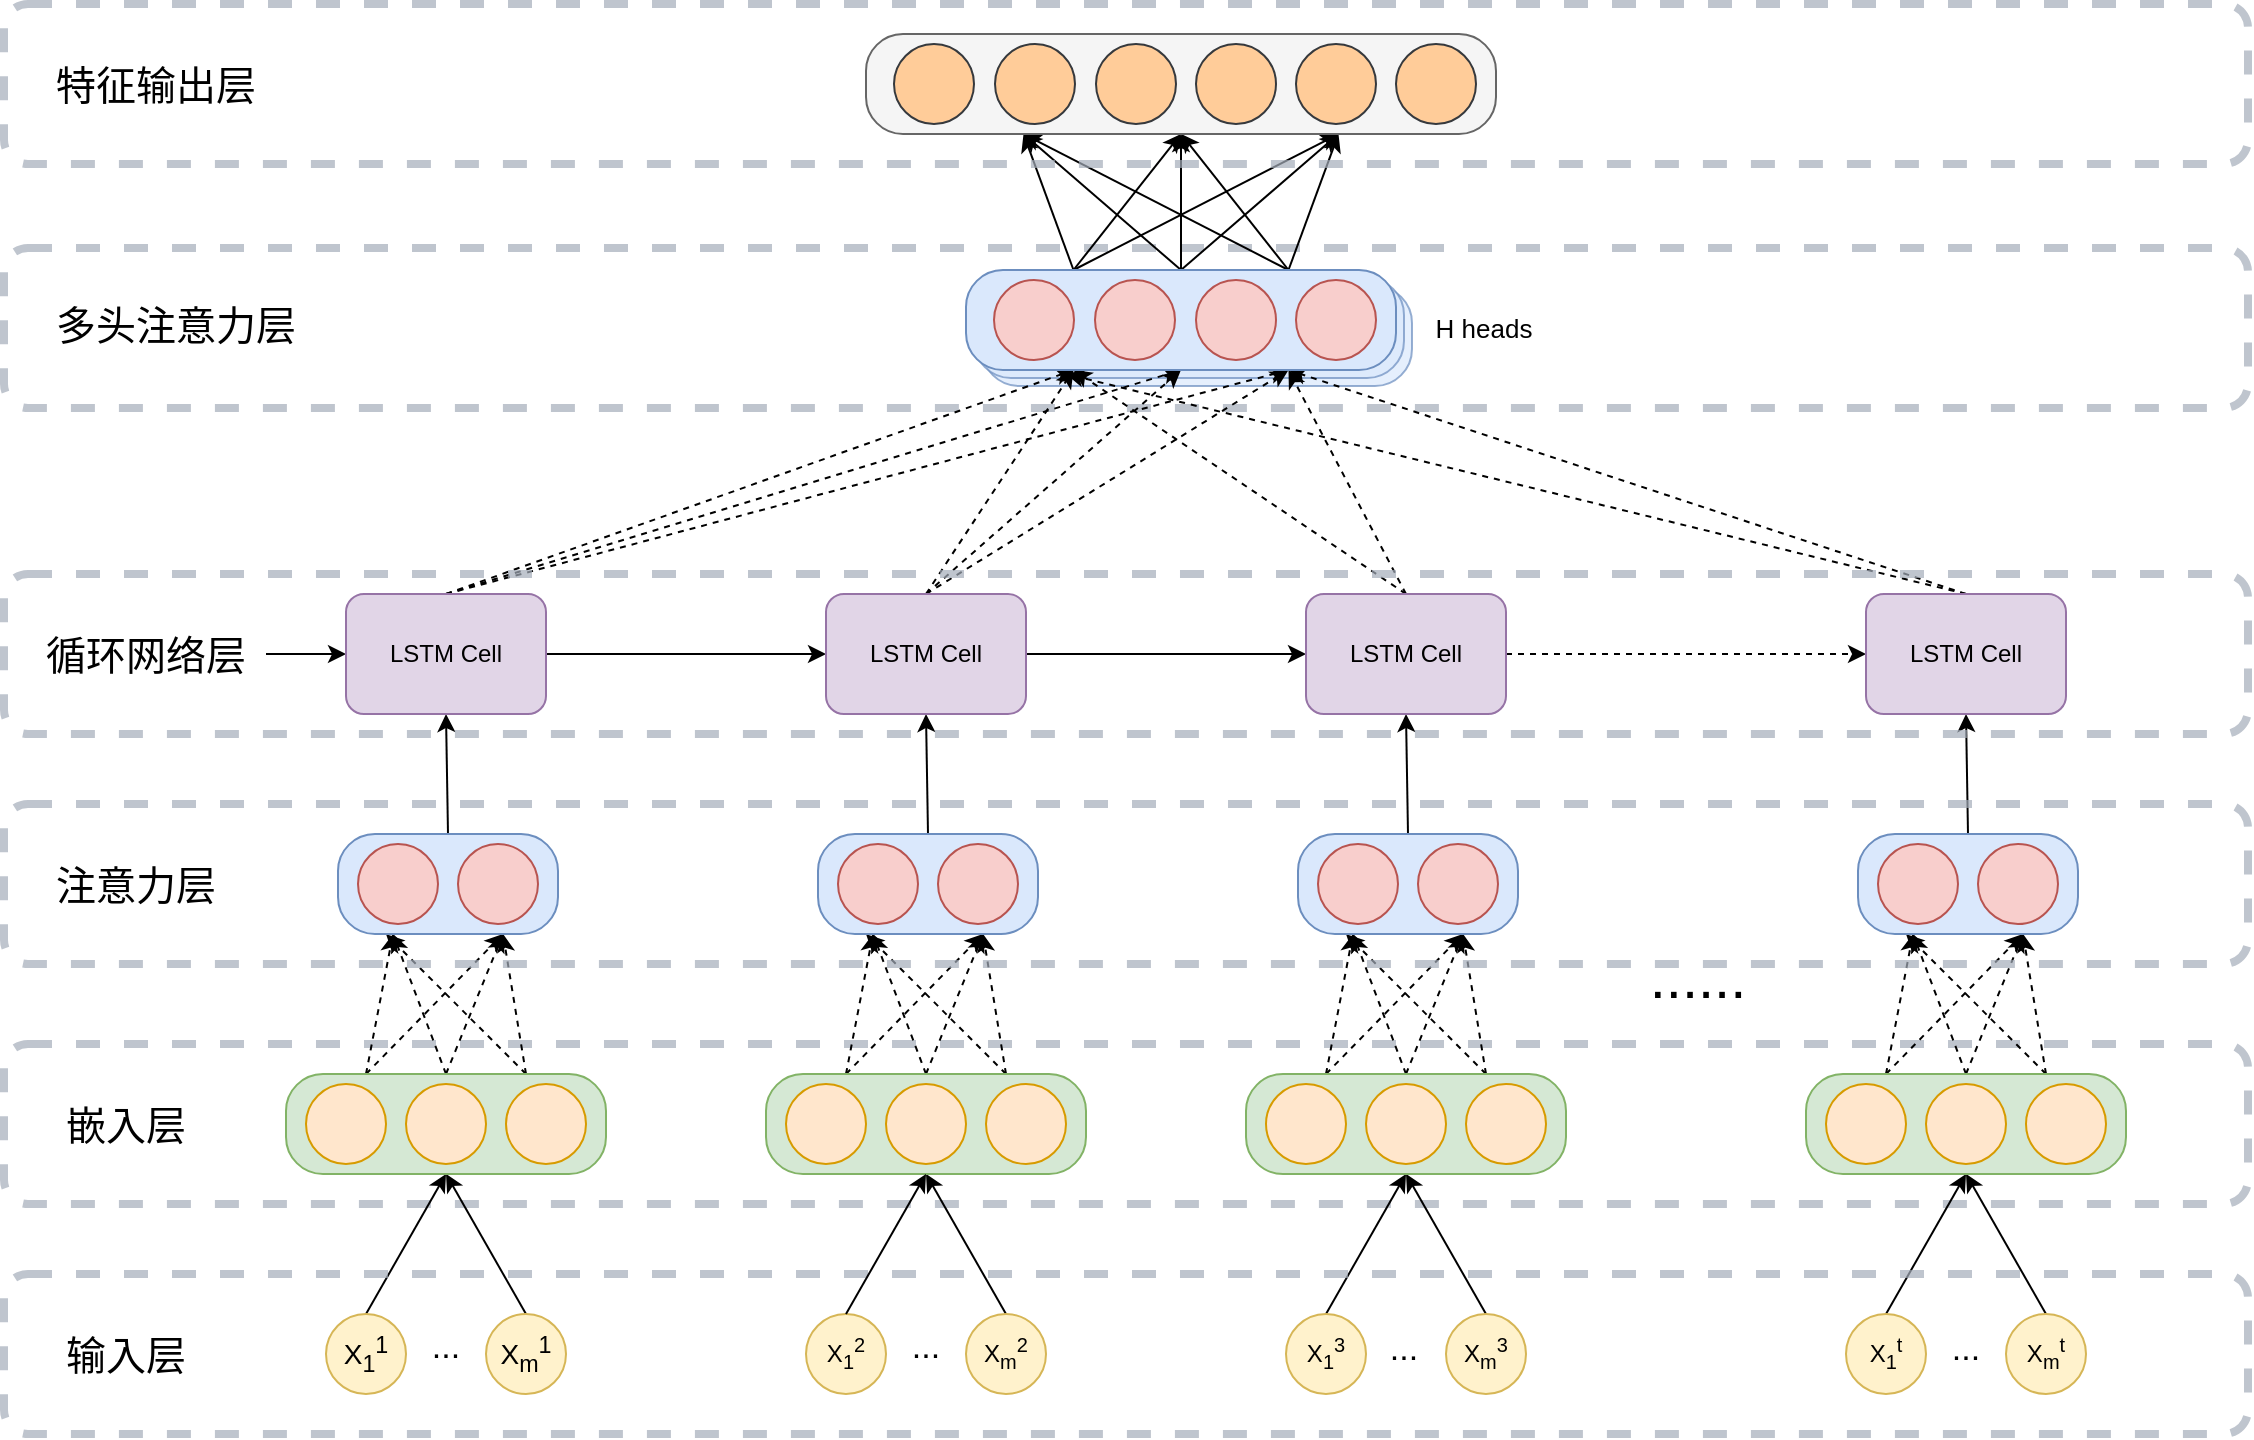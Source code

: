 <mxfile version="10.9.4" type="github"><diagram id="pCHD45ZB-gFUd5UVy07D" name="Page-1"><mxGraphModel dx="2178" dy="2085" grid="1" gridSize="10" guides="1" tooltips="1" connect="1" arrows="1" fold="1" page="1" pageScale="1" pageWidth="827" pageHeight="1169" math="0" shadow="0"><root><mxCell id="0"/><mxCell id="1" parent="0"/><mxCell id="7kHdZrorsKdIImKTuJaN-1" value="" style="rounded=1;whiteSpace=wrap;html=1;arcSize=37;fillColor=#dae8fc;strokeColor=#6c8ebf;opacity=70;" vertex="1" parent="1"><mxGeometry x="468" y="-114" width="215" height="50" as="geometry"/></mxCell><mxCell id="0g6O71IxNT1BXkiKOter-172" value="" style="rounded=1;whiteSpace=wrap;html=1;fillColor=none;dashed=1;strokeWidth=4;strokeColor=#A4ADBA;opacity=70;" parent="1" vertex="1"><mxGeometry x="-21" y="265" width="1122" height="80" as="geometry"/></mxCell><mxCell id="0g6O71IxNT1BXkiKOter-175" value="" style="rounded=1;whiteSpace=wrap;html=1;fillColor=none;dashed=1;strokeWidth=4;strokeColor=#A4ADBA;opacity=70;" parent="1" vertex="1"><mxGeometry x="-21" y="-133" width="1122" height="80" as="geometry"/></mxCell><mxCell id="0g6O71IxNT1BXkiKOter-184" value="" style="rounded=1;whiteSpace=wrap;html=1;arcSize=37;fillColor=#dae8fc;strokeColor=#6c8ebf;opacity=70;" parent="1" vertex="1"><mxGeometry x="464" y="-118" width="215" height="50" as="geometry"/></mxCell><mxCell id="0g6O71IxNT1BXkiKOter-10" style="rounded=0;orthogonalLoop=1;jettySize=auto;html=1;exitX=0.5;exitY=0;exitDx=0;exitDy=0;entryX=0.5;entryY=1;entryDx=0;entryDy=0;" parent="1" source="0g6O71IxNT1BXkiKOter-1" target="0g6O71IxNT1BXkiKOter-5" edge="1"><mxGeometry relative="1" as="geometry"/></mxCell><mxCell id="0g6O71IxNT1BXkiKOter-1" value="&lt;font style=&quot;font-size: 14px&quot;&gt;X&lt;sub&gt;1&lt;/sub&gt;&lt;sup&gt;1&lt;/sup&gt;&lt;/font&gt;" style="ellipse;whiteSpace=wrap;html=1;aspect=fixed;fillColor=#fff2cc;strokeColor=#d6b656;" parent="1" vertex="1"><mxGeometry x="140" y="400" width="40" height="40" as="geometry"/></mxCell><mxCell id="0g6O71IxNT1BXkiKOter-11" style="edgeStyle=none;rounded=0;orthogonalLoop=1;jettySize=auto;html=1;exitX=0.5;exitY=0;exitDx=0;exitDy=0;entryX=0.5;entryY=1;entryDx=0;entryDy=0;" parent="1" source="0g6O71IxNT1BXkiKOter-4" target="0g6O71IxNT1BXkiKOter-5" edge="1"><mxGeometry relative="1" as="geometry"/></mxCell><mxCell id="0g6O71IxNT1BXkiKOter-4" value="&lt;font style=&quot;font-size: 14px&quot;&gt;X&lt;sub&gt;m&lt;/sub&gt;&lt;sup&gt;1&lt;/sup&gt;&lt;/font&gt;" style="ellipse;whiteSpace=wrap;html=1;aspect=fixed;fillColor=#fff2cc;strokeColor=#d6b656;" parent="1" vertex="1"><mxGeometry x="220" y="400" width="40" height="40" as="geometry"/></mxCell><mxCell id="0g6O71IxNT1BXkiKOter-38" style="edgeStyle=none;rounded=0;orthogonalLoop=1;jettySize=auto;html=1;exitX=0.25;exitY=0;exitDx=0;exitDy=0;entryX=0.25;entryY=1;entryDx=0;entryDy=0;dashed=1;" parent="1" source="0g6O71IxNT1BXkiKOter-5" target="0g6O71IxNT1BXkiKOter-34" edge="1"><mxGeometry relative="1" as="geometry"/></mxCell><mxCell id="0g6O71IxNT1BXkiKOter-39" style="edgeStyle=none;rounded=0;orthogonalLoop=1;jettySize=auto;html=1;exitX=0.5;exitY=0;exitDx=0;exitDy=0;entryX=0.25;entryY=1;entryDx=0;entryDy=0;dashed=1;" parent="1" source="0g6O71IxNT1BXkiKOter-5" target="0g6O71IxNT1BXkiKOter-34" edge="1"><mxGeometry relative="1" as="geometry"/></mxCell><mxCell id="0g6O71IxNT1BXkiKOter-40" style="edgeStyle=none;rounded=0;orthogonalLoop=1;jettySize=auto;html=1;exitX=0.75;exitY=0;exitDx=0;exitDy=0;dashed=1;" parent="1" source="0g6O71IxNT1BXkiKOter-5" edge="1"><mxGeometry relative="1" as="geometry"><mxPoint x="170" y="210" as="targetPoint"/></mxGeometry></mxCell><mxCell id="0g6O71IxNT1BXkiKOter-42" style="edgeStyle=none;rounded=0;orthogonalLoop=1;jettySize=auto;html=1;exitX=0.75;exitY=0;exitDx=0;exitDy=0;entryX=0.75;entryY=1;entryDx=0;entryDy=0;dashed=1;" parent="1" source="0g6O71IxNT1BXkiKOter-5" target="0g6O71IxNT1BXkiKOter-34" edge="1"><mxGeometry relative="1" as="geometry"/></mxCell><mxCell id="0g6O71IxNT1BXkiKOter-43" style="edgeStyle=none;rounded=0;orthogonalLoop=1;jettySize=auto;html=1;exitX=0.5;exitY=0;exitDx=0;exitDy=0;entryX=0.75;entryY=1;entryDx=0;entryDy=0;dashed=1;" parent="1" source="0g6O71IxNT1BXkiKOter-5" target="0g6O71IxNT1BXkiKOter-34" edge="1"><mxGeometry relative="1" as="geometry"/></mxCell><mxCell id="0g6O71IxNT1BXkiKOter-44" style="edgeStyle=none;rounded=0;orthogonalLoop=1;jettySize=auto;html=1;exitX=0.25;exitY=0;exitDx=0;exitDy=0;entryX=0.75;entryY=1;entryDx=0;entryDy=0;dashed=1;" parent="1" source="0g6O71IxNT1BXkiKOter-5" target="0g6O71IxNT1BXkiKOter-34" edge="1"><mxGeometry relative="1" as="geometry"/></mxCell><mxCell id="0g6O71IxNT1BXkiKOter-5" value="" style="rounded=1;whiteSpace=wrap;html=1;arcSize=37;fillColor=#d5e8d4;strokeColor=#82b366;" parent="1" vertex="1"><mxGeometry x="120" y="280" width="160" height="50" as="geometry"/></mxCell><mxCell id="0g6O71IxNT1BXkiKOter-6" value="" style="ellipse;whiteSpace=wrap;html=1;aspect=fixed;fillColor=#ffe6cc;strokeColor=#d79b00;" parent="1" vertex="1"><mxGeometry x="130" y="285" width="40" height="40" as="geometry"/></mxCell><mxCell id="0g6O71IxNT1BXkiKOter-7" value="" style="ellipse;whiteSpace=wrap;html=1;aspect=fixed;fillColor=#ffe6cc;strokeColor=#d79b00;" parent="1" vertex="1"><mxGeometry x="180" y="285" width="40" height="40" as="geometry"/></mxCell><mxCell id="0g6O71IxNT1BXkiKOter-8" value="" style="ellipse;whiteSpace=wrap;html=1;aspect=fixed;fillColor=#ffe6cc;strokeColor=#d79b00;" parent="1" vertex="1"><mxGeometry x="230" y="285" width="40" height="40" as="geometry"/></mxCell><mxCell id="0g6O71IxNT1BXkiKOter-30" value="&lt;font style=&quot;font-size: 17px&quot;&gt;...&lt;/font&gt;" style="text;html=1;strokeColor=none;fillColor=none;align=center;verticalAlign=middle;whiteSpace=wrap;rounded=0;" parent="1" vertex="1"><mxGeometry x="180" y="407" width="40" height="20" as="geometry"/></mxCell><mxCell id="0g6O71IxNT1BXkiKOter-46" style="edgeStyle=none;rounded=0;orthogonalLoop=1;jettySize=auto;html=1;exitX=0.5;exitY=0;exitDx=0;exitDy=0;entryX=0.5;entryY=1;entryDx=0;entryDy=0;" parent="1" source="0g6O71IxNT1BXkiKOter-34" target="0g6O71IxNT1BXkiKOter-45" edge="1"><mxGeometry relative="1" as="geometry"/></mxCell><mxCell id="0g6O71IxNT1BXkiKOter-34" value="" style="rounded=1;whiteSpace=wrap;html=1;arcSize=37;fillColor=#dae8fc;strokeColor=#6c8ebf;" parent="1" vertex="1"><mxGeometry x="146" y="160" width="110" height="50" as="geometry"/></mxCell><mxCell id="0g6O71IxNT1BXkiKOter-35" value="" style="ellipse;whiteSpace=wrap;html=1;aspect=fixed;fillColor=#f8cecc;strokeColor=#b85450;" parent="1" vertex="1"><mxGeometry x="156" y="165" width="40" height="40" as="geometry"/></mxCell><mxCell id="0g6O71IxNT1BXkiKOter-36" value="" style="ellipse;whiteSpace=wrap;html=1;aspect=fixed;fillColor=#f8cecc;strokeColor=#b85450;" parent="1" vertex="1"><mxGeometry x="206" y="165" width="40" height="40" as="geometry"/></mxCell><mxCell id="0g6O71IxNT1BXkiKOter-129" style="edgeStyle=none;rounded=0;orthogonalLoop=1;jettySize=auto;html=1;exitX=1;exitY=0.5;exitDx=0;exitDy=0;entryX=0;entryY=0.5;entryDx=0;entryDy=0;" parent="1" source="0g6O71IxNT1BXkiKOter-45" target="0g6O71IxNT1BXkiKOter-86" edge="1"><mxGeometry relative="1" as="geometry"/></mxCell><mxCell id="0g6O71IxNT1BXkiKOter-132" style="edgeStyle=none;rounded=0;orthogonalLoop=1;jettySize=auto;html=1;exitX=0;exitY=0.5;exitDx=0;exitDy=0;endArrow=none;endFill=0;startArrow=classic;startFill=1;" parent="1" source="0g6O71IxNT1BXkiKOter-45" edge="1"><mxGeometry relative="1" as="geometry"><mxPoint x="110" y="70" as="targetPoint"/></mxGeometry></mxCell><mxCell id="0g6O71IxNT1BXkiKOter-140" style="edgeStyle=none;rounded=0;orthogonalLoop=1;jettySize=auto;html=1;exitX=0.5;exitY=0;exitDx=0;exitDy=0;startArrow=none;startFill=0;endArrow=classic;endFill=1;dashed=1;entryX=0.25;entryY=1;entryDx=0;entryDy=0;" parent="1" source="0g6O71IxNT1BXkiKOter-45" target="0g6O71IxNT1BXkiKOter-133" edge="1"><mxGeometry relative="1" as="geometry"><mxPoint x="490.0" y="-30" as="targetPoint"/></mxGeometry></mxCell><mxCell id="0g6O71IxNT1BXkiKOter-147" style="edgeStyle=none;rounded=0;orthogonalLoop=1;jettySize=auto;html=1;exitX=0.5;exitY=0;exitDx=0;exitDy=0;entryX=0.5;entryY=1;entryDx=0;entryDy=0;dashed=1;startArrow=none;startFill=0;endArrow=classic;endFill=1;" parent="1" source="0g6O71IxNT1BXkiKOter-45" target="0g6O71IxNT1BXkiKOter-133" edge="1"><mxGeometry relative="1" as="geometry"/></mxCell><mxCell id="0g6O71IxNT1BXkiKOter-148" style="edgeStyle=none;rounded=0;orthogonalLoop=1;jettySize=auto;html=1;exitX=0.5;exitY=0;exitDx=0;exitDy=0;entryX=0.75;entryY=1;entryDx=0;entryDy=0;dashed=1;startArrow=none;startFill=0;endArrow=classic;endFill=1;" parent="1" source="0g6O71IxNT1BXkiKOter-45" target="0g6O71IxNT1BXkiKOter-133" edge="1"><mxGeometry relative="1" as="geometry"/></mxCell><mxCell id="0g6O71IxNT1BXkiKOter-45" value="LSTM Cell" style="rounded=1;whiteSpace=wrap;html=1;fillColor=#e1d5e7;strokeColor=#9673a6;" parent="1" vertex="1"><mxGeometry x="150" y="40" width="100" height="60" as="geometry"/></mxCell><mxCell id="0g6O71IxNT1BXkiKOter-68" value="X&lt;sub&gt;1&lt;/sub&gt;&lt;sup&gt;2&lt;/sup&gt;" style="ellipse;whiteSpace=wrap;html=1;aspect=fixed;fillColor=#fff2cc;strokeColor=#d6b656;" parent="1" vertex="1"><mxGeometry x="380" y="400" width="40" height="40" as="geometry"/></mxCell><mxCell id="0g6O71IxNT1BXkiKOter-69" style="edgeStyle=none;rounded=0;orthogonalLoop=1;jettySize=auto;html=1;exitX=0.5;exitY=0;exitDx=0;exitDy=0;entryX=0.5;entryY=1;entryDx=0;entryDy=0;" parent="1" source="0g6O71IxNT1BXkiKOter-70" target="0g6O71IxNT1BXkiKOter-77" edge="1"><mxGeometry relative="1" as="geometry"/></mxCell><mxCell id="0g6O71IxNT1BXkiKOter-70" value="X&lt;sub&gt;m&lt;/sub&gt;&lt;sup&gt;2&lt;/sup&gt;" style="ellipse;whiteSpace=wrap;html=1;aspect=fixed;fillColor=#fff2cc;strokeColor=#d6b656;" parent="1" vertex="1"><mxGeometry x="460" y="400" width="40" height="40" as="geometry"/></mxCell><mxCell id="0g6O71IxNT1BXkiKOter-71" style="edgeStyle=none;rounded=0;orthogonalLoop=1;jettySize=auto;html=1;exitX=0.25;exitY=0;exitDx=0;exitDy=0;entryX=0.25;entryY=1;entryDx=0;entryDy=0;dashed=1;" parent="1" source="0g6O71IxNT1BXkiKOter-77" target="0g6O71IxNT1BXkiKOter-83" edge="1"><mxGeometry relative="1" as="geometry"/></mxCell><mxCell id="0g6O71IxNT1BXkiKOter-72" style="edgeStyle=none;rounded=0;orthogonalLoop=1;jettySize=auto;html=1;exitX=0.5;exitY=0;exitDx=0;exitDy=0;entryX=0.25;entryY=1;entryDx=0;entryDy=0;dashed=1;" parent="1" source="0g6O71IxNT1BXkiKOter-77" target="0g6O71IxNT1BXkiKOter-83" edge="1"><mxGeometry relative="1" as="geometry"/></mxCell><mxCell id="0g6O71IxNT1BXkiKOter-73" style="edgeStyle=none;rounded=0;orthogonalLoop=1;jettySize=auto;html=1;exitX=0.75;exitY=0;exitDx=0;exitDy=0;dashed=1;" parent="1" source="0g6O71IxNT1BXkiKOter-77" edge="1"><mxGeometry relative="1" as="geometry"><mxPoint x="410.0" y="210" as="targetPoint"/></mxGeometry></mxCell><mxCell id="0g6O71IxNT1BXkiKOter-74" style="edgeStyle=none;rounded=0;orthogonalLoop=1;jettySize=auto;html=1;exitX=0.75;exitY=0;exitDx=0;exitDy=0;entryX=0.75;entryY=1;entryDx=0;entryDy=0;dashed=1;" parent="1" source="0g6O71IxNT1BXkiKOter-77" target="0g6O71IxNT1BXkiKOter-83" edge="1"><mxGeometry relative="1" as="geometry"/></mxCell><mxCell id="0g6O71IxNT1BXkiKOter-75" style="edgeStyle=none;rounded=0;orthogonalLoop=1;jettySize=auto;html=1;exitX=0.5;exitY=0;exitDx=0;exitDy=0;entryX=0.75;entryY=1;entryDx=0;entryDy=0;dashed=1;" parent="1" source="0g6O71IxNT1BXkiKOter-77" target="0g6O71IxNT1BXkiKOter-83" edge="1"><mxGeometry relative="1" as="geometry"/></mxCell><mxCell id="0g6O71IxNT1BXkiKOter-76" style="edgeStyle=none;rounded=0;orthogonalLoop=1;jettySize=auto;html=1;exitX=0.25;exitY=0;exitDx=0;exitDy=0;entryX=0.75;entryY=1;entryDx=0;entryDy=0;dashed=1;" parent="1" source="0g6O71IxNT1BXkiKOter-77" target="0g6O71IxNT1BXkiKOter-83" edge="1"><mxGeometry relative="1" as="geometry"/></mxCell><mxCell id="0g6O71IxNT1BXkiKOter-77" value="" style="rounded=1;whiteSpace=wrap;html=1;arcSize=37;fillColor=#d5e8d4;strokeColor=#82b366;" parent="1" vertex="1"><mxGeometry x="360" y="280" width="160" height="50" as="geometry"/></mxCell><mxCell id="0g6O71IxNT1BXkiKOter-78" value="" style="ellipse;whiteSpace=wrap;html=1;aspect=fixed;fillColor=#ffe6cc;strokeColor=#d79b00;" parent="1" vertex="1"><mxGeometry x="370" y="285" width="40" height="40" as="geometry"/></mxCell><mxCell id="0g6O71IxNT1BXkiKOter-79" value="" style="ellipse;whiteSpace=wrap;html=1;aspect=fixed;fillColor=#ffe6cc;strokeColor=#d79b00;" parent="1" vertex="1"><mxGeometry x="420" y="285" width="40" height="40" as="geometry"/></mxCell><mxCell id="0g6O71IxNT1BXkiKOter-80" value="" style="ellipse;whiteSpace=wrap;html=1;aspect=fixed;fillColor=#ffe6cc;strokeColor=#d79b00;" parent="1" vertex="1"><mxGeometry x="470" y="285" width="40" height="40" as="geometry"/></mxCell><mxCell id="0g6O71IxNT1BXkiKOter-81" value="&lt;font style=&quot;font-size: 17px&quot;&gt;...&lt;/font&gt;" style="text;html=1;strokeColor=none;fillColor=none;align=center;verticalAlign=middle;whiteSpace=wrap;rounded=0;" parent="1" vertex="1"><mxGeometry x="420" y="407" width="40" height="20" as="geometry"/></mxCell><mxCell id="0g6O71IxNT1BXkiKOter-82" style="edgeStyle=none;rounded=0;orthogonalLoop=1;jettySize=auto;html=1;exitX=0.5;exitY=0;exitDx=0;exitDy=0;entryX=0.5;entryY=1;entryDx=0;entryDy=0;" parent="1" source="0g6O71IxNT1BXkiKOter-83" target="0g6O71IxNT1BXkiKOter-86" edge="1"><mxGeometry relative="1" as="geometry"/></mxCell><mxCell id="0g6O71IxNT1BXkiKOter-83" value="" style="rounded=1;whiteSpace=wrap;html=1;arcSize=37;fillColor=#dae8fc;strokeColor=#6c8ebf;" parent="1" vertex="1"><mxGeometry x="386" y="160" width="110" height="50" as="geometry"/></mxCell><mxCell id="0g6O71IxNT1BXkiKOter-84" value="" style="ellipse;whiteSpace=wrap;html=1;aspect=fixed;fillColor=#f8cecc;strokeColor=#b85450;" parent="1" vertex="1"><mxGeometry x="396" y="165" width="40" height="40" as="geometry"/></mxCell><mxCell id="0g6O71IxNT1BXkiKOter-85" value="" style="ellipse;whiteSpace=wrap;html=1;aspect=fixed;fillColor=#f8cecc;strokeColor=#b85450;" parent="1" vertex="1"><mxGeometry x="446" y="165" width="40" height="40" as="geometry"/></mxCell><mxCell id="0g6O71IxNT1BXkiKOter-130" style="edgeStyle=none;rounded=0;orthogonalLoop=1;jettySize=auto;html=1;exitX=1;exitY=0.5;exitDx=0;exitDy=0;entryX=0;entryY=0.5;entryDx=0;entryDy=0;" parent="1" source="0g6O71IxNT1BXkiKOter-86" target="0g6O71IxNT1BXkiKOter-106" edge="1"><mxGeometry relative="1" as="geometry"/></mxCell><mxCell id="0g6O71IxNT1BXkiKOter-144" style="edgeStyle=none;rounded=0;orthogonalLoop=1;jettySize=auto;html=1;exitX=0.5;exitY=0;exitDx=0;exitDy=0;entryX=0.25;entryY=1;entryDx=0;entryDy=0;dashed=1;startArrow=none;startFill=0;endArrow=classic;endFill=1;" parent="1" source="0g6O71IxNT1BXkiKOter-86" target="0g6O71IxNT1BXkiKOter-133" edge="1"><mxGeometry relative="1" as="geometry"/></mxCell><mxCell id="0g6O71IxNT1BXkiKOter-149" style="edgeStyle=none;rounded=0;orthogonalLoop=1;jettySize=auto;html=1;exitX=0.5;exitY=0;exitDx=0;exitDy=0;entryX=0.5;entryY=1;entryDx=0;entryDy=0;dashed=1;startArrow=none;startFill=0;endArrow=classic;endFill=1;" parent="1" source="0g6O71IxNT1BXkiKOter-86" target="0g6O71IxNT1BXkiKOter-133" edge="1"><mxGeometry relative="1" as="geometry"/></mxCell><mxCell id="0g6O71IxNT1BXkiKOter-150" style="edgeStyle=none;rounded=0;orthogonalLoop=1;jettySize=auto;html=1;exitX=0.5;exitY=0;exitDx=0;exitDy=0;entryX=0.75;entryY=1;entryDx=0;entryDy=0;dashed=1;startArrow=none;startFill=0;endArrow=classic;endFill=1;" parent="1" source="0g6O71IxNT1BXkiKOter-86" target="0g6O71IxNT1BXkiKOter-133" edge="1"><mxGeometry relative="1" as="geometry"/></mxCell><mxCell id="0g6O71IxNT1BXkiKOter-86" value="LSTM Cell" style="rounded=1;whiteSpace=wrap;html=1;fillColor=#e1d5e7;strokeColor=#9673a6;" parent="1" vertex="1"><mxGeometry x="390" y="40" width="100" height="60" as="geometry"/></mxCell><mxCell id="0g6O71IxNT1BXkiKOter-87" style="rounded=0;orthogonalLoop=1;jettySize=auto;html=1;exitX=0.5;exitY=0;exitDx=0;exitDy=0;entryX=0.5;entryY=1;entryDx=0;entryDy=0;" parent="1" source="0g6O71IxNT1BXkiKOter-88" target="0g6O71IxNT1BXkiKOter-97" edge="1"><mxGeometry relative="1" as="geometry"/></mxCell><mxCell id="0g6O71IxNT1BXkiKOter-88" value="X&lt;sub&gt;1&lt;/sub&gt;&lt;sup&gt;3&lt;/sup&gt;" style="ellipse;whiteSpace=wrap;html=1;aspect=fixed;fillColor=#fff2cc;strokeColor=#d6b656;" parent="1" vertex="1"><mxGeometry x="620" y="400" width="40" height="40" as="geometry"/></mxCell><mxCell id="0g6O71IxNT1BXkiKOter-89" style="edgeStyle=none;rounded=0;orthogonalLoop=1;jettySize=auto;html=1;exitX=0.5;exitY=0;exitDx=0;exitDy=0;entryX=0.5;entryY=1;entryDx=0;entryDy=0;" parent="1" source="0g6O71IxNT1BXkiKOter-90" target="0g6O71IxNT1BXkiKOter-97" edge="1"><mxGeometry relative="1" as="geometry"/></mxCell><mxCell id="0g6O71IxNT1BXkiKOter-90" value="X&lt;sub&gt;m&lt;/sub&gt;&lt;sup&gt;3&lt;/sup&gt;" style="ellipse;whiteSpace=wrap;html=1;aspect=fixed;fillColor=#fff2cc;strokeColor=#d6b656;" parent="1" vertex="1"><mxGeometry x="700" y="400" width="40" height="40" as="geometry"/></mxCell><mxCell id="0g6O71IxNT1BXkiKOter-91" style="edgeStyle=none;rounded=0;orthogonalLoop=1;jettySize=auto;html=1;exitX=0.25;exitY=0;exitDx=0;exitDy=0;entryX=0.25;entryY=1;entryDx=0;entryDy=0;dashed=1;" parent="1" source="0g6O71IxNT1BXkiKOter-97" target="0g6O71IxNT1BXkiKOter-103" edge="1"><mxGeometry relative="1" as="geometry"/></mxCell><mxCell id="0g6O71IxNT1BXkiKOter-92" style="edgeStyle=none;rounded=0;orthogonalLoop=1;jettySize=auto;html=1;exitX=0.5;exitY=0;exitDx=0;exitDy=0;entryX=0.25;entryY=1;entryDx=0;entryDy=0;dashed=1;" parent="1" source="0g6O71IxNT1BXkiKOter-97" target="0g6O71IxNT1BXkiKOter-103" edge="1"><mxGeometry relative="1" as="geometry"/></mxCell><mxCell id="0g6O71IxNT1BXkiKOter-93" style="edgeStyle=none;rounded=0;orthogonalLoop=1;jettySize=auto;html=1;exitX=0.75;exitY=0;exitDx=0;exitDy=0;dashed=1;" parent="1" source="0g6O71IxNT1BXkiKOter-97" edge="1"><mxGeometry relative="1" as="geometry"><mxPoint x="650.0" y="210" as="targetPoint"/></mxGeometry></mxCell><mxCell id="0g6O71IxNT1BXkiKOter-94" style="edgeStyle=none;rounded=0;orthogonalLoop=1;jettySize=auto;html=1;exitX=0.75;exitY=0;exitDx=0;exitDy=0;entryX=0.75;entryY=1;entryDx=0;entryDy=0;dashed=1;" parent="1" source="0g6O71IxNT1BXkiKOter-97" target="0g6O71IxNT1BXkiKOter-103" edge="1"><mxGeometry relative="1" as="geometry"/></mxCell><mxCell id="0g6O71IxNT1BXkiKOter-95" style="edgeStyle=none;rounded=0;orthogonalLoop=1;jettySize=auto;html=1;exitX=0.5;exitY=0;exitDx=0;exitDy=0;entryX=0.75;entryY=1;entryDx=0;entryDy=0;dashed=1;" parent="1" source="0g6O71IxNT1BXkiKOter-97" target="0g6O71IxNT1BXkiKOter-103" edge="1"><mxGeometry relative="1" as="geometry"/></mxCell><mxCell id="0g6O71IxNT1BXkiKOter-96" style="edgeStyle=none;rounded=0;orthogonalLoop=1;jettySize=auto;html=1;exitX=0.25;exitY=0;exitDx=0;exitDy=0;entryX=0.75;entryY=1;entryDx=0;entryDy=0;dashed=1;" parent="1" source="0g6O71IxNT1BXkiKOter-97" target="0g6O71IxNT1BXkiKOter-103" edge="1"><mxGeometry relative="1" as="geometry"/></mxCell><mxCell id="0g6O71IxNT1BXkiKOter-97" value="" style="rounded=1;whiteSpace=wrap;html=1;arcSize=37;fillColor=#d5e8d4;strokeColor=#82b366;" parent="1" vertex="1"><mxGeometry x="600" y="280" width="160" height="50" as="geometry"/></mxCell><mxCell id="0g6O71IxNT1BXkiKOter-98" value="" style="ellipse;whiteSpace=wrap;html=1;aspect=fixed;fillColor=#ffe6cc;strokeColor=#d79b00;" parent="1" vertex="1"><mxGeometry x="610" y="285" width="40" height="40" as="geometry"/></mxCell><mxCell id="0g6O71IxNT1BXkiKOter-99" value="" style="ellipse;whiteSpace=wrap;html=1;aspect=fixed;fillColor=#ffe6cc;strokeColor=#d79b00;" parent="1" vertex="1"><mxGeometry x="660" y="285" width="40" height="40" as="geometry"/></mxCell><mxCell id="0g6O71IxNT1BXkiKOter-100" value="" style="ellipse;whiteSpace=wrap;html=1;aspect=fixed;fillColor=#ffe6cc;strokeColor=#d79b00;" parent="1" vertex="1"><mxGeometry x="710" y="285" width="40" height="40" as="geometry"/></mxCell><mxCell id="0g6O71IxNT1BXkiKOter-101" value="&lt;font style=&quot;font-size: 17px&quot;&gt;...&lt;/font&gt;" style="text;html=1;strokeColor=none;fillColor=none;align=center;verticalAlign=middle;whiteSpace=wrap;rounded=0;" parent="1" vertex="1"><mxGeometry x="659" y="408" width="40" height="20" as="geometry"/></mxCell><mxCell id="0g6O71IxNT1BXkiKOter-102" style="edgeStyle=none;rounded=0;orthogonalLoop=1;jettySize=auto;html=1;exitX=0.5;exitY=0;exitDx=0;exitDy=0;entryX=0.5;entryY=1;entryDx=0;entryDy=0;" parent="1" source="0g6O71IxNT1BXkiKOter-103" target="0g6O71IxNT1BXkiKOter-106" edge="1"><mxGeometry relative="1" as="geometry"/></mxCell><mxCell id="0g6O71IxNT1BXkiKOter-103" value="" style="rounded=1;whiteSpace=wrap;html=1;arcSize=37;fillColor=#dae8fc;strokeColor=#6c8ebf;" parent="1" vertex="1"><mxGeometry x="626" y="160" width="110" height="50" as="geometry"/></mxCell><mxCell id="0g6O71IxNT1BXkiKOter-104" value="" style="ellipse;whiteSpace=wrap;html=1;aspect=fixed;fillColor=#f8cecc;strokeColor=#b85450;" parent="1" vertex="1"><mxGeometry x="636" y="165" width="40" height="40" as="geometry"/></mxCell><mxCell id="0g6O71IxNT1BXkiKOter-105" value="" style="ellipse;whiteSpace=wrap;html=1;aspect=fixed;fillColor=#f8cecc;strokeColor=#b85450;" parent="1" vertex="1"><mxGeometry x="686" y="165" width="40" height="40" as="geometry"/></mxCell><mxCell id="0g6O71IxNT1BXkiKOter-131" style="edgeStyle=none;rounded=0;orthogonalLoop=1;jettySize=auto;html=1;exitX=1;exitY=0.5;exitDx=0;exitDy=0;entryX=0;entryY=0.5;entryDx=0;entryDy=0;dashed=1;" parent="1" source="0g6O71IxNT1BXkiKOter-106" target="0g6O71IxNT1BXkiKOter-126" edge="1"><mxGeometry relative="1" as="geometry"/></mxCell><mxCell id="0g6O71IxNT1BXkiKOter-145" style="edgeStyle=none;rounded=0;orthogonalLoop=1;jettySize=auto;html=1;exitX=0.5;exitY=0;exitDx=0;exitDy=0;entryX=0.25;entryY=1;entryDx=0;entryDy=0;dashed=1;startArrow=none;startFill=0;endArrow=classic;endFill=1;" parent="1" source="0g6O71IxNT1BXkiKOter-106" target="0g6O71IxNT1BXkiKOter-133" edge="1"><mxGeometry relative="1" as="geometry"/></mxCell><mxCell id="0g6O71IxNT1BXkiKOter-151" style="edgeStyle=none;rounded=0;orthogonalLoop=1;jettySize=auto;html=1;exitX=0.5;exitY=0;exitDx=0;exitDy=0;entryX=0.75;entryY=1;entryDx=0;entryDy=0;dashed=1;startArrow=none;startFill=0;endArrow=classic;endFill=1;" parent="1" source="0g6O71IxNT1BXkiKOter-106" target="0g6O71IxNT1BXkiKOter-133" edge="1"><mxGeometry relative="1" as="geometry"/></mxCell><mxCell id="0g6O71IxNT1BXkiKOter-106" value="LSTM Cell" style="rounded=1;whiteSpace=wrap;html=1;fillColor=#e1d5e7;strokeColor=#9673a6;" parent="1" vertex="1"><mxGeometry x="630" y="40" width="100" height="60" as="geometry"/></mxCell><mxCell id="0g6O71IxNT1BXkiKOter-107" style="rounded=0;orthogonalLoop=1;jettySize=auto;html=1;exitX=0.5;exitY=0;exitDx=0;exitDy=0;entryX=0.5;entryY=1;entryDx=0;entryDy=0;" parent="1" source="0g6O71IxNT1BXkiKOter-108" target="0g6O71IxNT1BXkiKOter-117" edge="1"><mxGeometry relative="1" as="geometry"/></mxCell><mxCell id="0g6O71IxNT1BXkiKOter-108" value="X&lt;sub&gt;1&lt;/sub&gt;&lt;sup&gt;t&lt;/sup&gt;" style="ellipse;whiteSpace=wrap;html=1;aspect=fixed;fillColor=#fff2cc;strokeColor=#d6b656;" parent="1" vertex="1"><mxGeometry x="900" y="400" width="40" height="40" as="geometry"/></mxCell><mxCell id="0g6O71IxNT1BXkiKOter-109" style="edgeStyle=none;rounded=0;orthogonalLoop=1;jettySize=auto;html=1;exitX=0.5;exitY=0;exitDx=0;exitDy=0;entryX=0.5;entryY=1;entryDx=0;entryDy=0;" parent="1" source="0g6O71IxNT1BXkiKOter-110" target="0g6O71IxNT1BXkiKOter-117" edge="1"><mxGeometry relative="1" as="geometry"/></mxCell><mxCell id="0g6O71IxNT1BXkiKOter-110" value="X&lt;sub&gt;m&lt;/sub&gt;&lt;sup&gt;t&lt;/sup&gt;" style="ellipse;whiteSpace=wrap;html=1;aspect=fixed;fillColor=#fff2cc;strokeColor=#d6b656;" parent="1" vertex="1"><mxGeometry x="980" y="400" width="40" height="40" as="geometry"/></mxCell><mxCell id="0g6O71IxNT1BXkiKOter-111" style="edgeStyle=none;rounded=0;orthogonalLoop=1;jettySize=auto;html=1;exitX=0.25;exitY=0;exitDx=0;exitDy=0;entryX=0.25;entryY=1;entryDx=0;entryDy=0;dashed=1;" parent="1" source="0g6O71IxNT1BXkiKOter-117" target="0g6O71IxNT1BXkiKOter-123" edge="1"><mxGeometry relative="1" as="geometry"/></mxCell><mxCell id="0g6O71IxNT1BXkiKOter-112" style="edgeStyle=none;rounded=0;orthogonalLoop=1;jettySize=auto;html=1;exitX=0.5;exitY=0;exitDx=0;exitDy=0;entryX=0.25;entryY=1;entryDx=0;entryDy=0;dashed=1;" parent="1" source="0g6O71IxNT1BXkiKOter-117" target="0g6O71IxNT1BXkiKOter-123" edge="1"><mxGeometry relative="1" as="geometry"/></mxCell><mxCell id="0g6O71IxNT1BXkiKOter-113" style="edgeStyle=none;rounded=0;orthogonalLoop=1;jettySize=auto;html=1;exitX=0.75;exitY=0;exitDx=0;exitDy=0;dashed=1;" parent="1" source="0g6O71IxNT1BXkiKOter-117" edge="1"><mxGeometry relative="1" as="geometry"><mxPoint x="930.0" y="210" as="targetPoint"/></mxGeometry></mxCell><mxCell id="0g6O71IxNT1BXkiKOter-114" style="edgeStyle=none;rounded=0;orthogonalLoop=1;jettySize=auto;html=1;exitX=0.75;exitY=0;exitDx=0;exitDy=0;entryX=0.75;entryY=1;entryDx=0;entryDy=0;dashed=1;" parent="1" source="0g6O71IxNT1BXkiKOter-117" target="0g6O71IxNT1BXkiKOter-123" edge="1"><mxGeometry relative="1" as="geometry"/></mxCell><mxCell id="0g6O71IxNT1BXkiKOter-115" style="edgeStyle=none;rounded=0;orthogonalLoop=1;jettySize=auto;html=1;exitX=0.5;exitY=0;exitDx=0;exitDy=0;entryX=0.75;entryY=1;entryDx=0;entryDy=0;dashed=1;" parent="1" source="0g6O71IxNT1BXkiKOter-117" target="0g6O71IxNT1BXkiKOter-123" edge="1"><mxGeometry relative="1" as="geometry"/></mxCell><mxCell id="0g6O71IxNT1BXkiKOter-116" style="edgeStyle=none;rounded=0;orthogonalLoop=1;jettySize=auto;html=1;exitX=0.25;exitY=0;exitDx=0;exitDy=0;entryX=0.75;entryY=1;entryDx=0;entryDy=0;dashed=1;" parent="1" source="0g6O71IxNT1BXkiKOter-117" target="0g6O71IxNT1BXkiKOter-123" edge="1"><mxGeometry relative="1" as="geometry"/></mxCell><mxCell id="0g6O71IxNT1BXkiKOter-117" value="" style="rounded=1;whiteSpace=wrap;html=1;arcSize=37;fillColor=#d5e8d4;strokeColor=#82b366;" parent="1" vertex="1"><mxGeometry x="880" y="280" width="160" height="50" as="geometry"/></mxCell><mxCell id="0g6O71IxNT1BXkiKOter-118" value="" style="ellipse;whiteSpace=wrap;html=1;aspect=fixed;fillColor=#ffe6cc;strokeColor=#d79b00;" parent="1" vertex="1"><mxGeometry x="890" y="285" width="40" height="40" as="geometry"/></mxCell><mxCell id="0g6O71IxNT1BXkiKOter-119" value="" style="ellipse;whiteSpace=wrap;html=1;aspect=fixed;fillColor=#ffe6cc;strokeColor=#d79b00;" parent="1" vertex="1"><mxGeometry x="940" y="285" width="40" height="40" as="geometry"/></mxCell><mxCell id="0g6O71IxNT1BXkiKOter-120" value="" style="ellipse;whiteSpace=wrap;html=1;aspect=fixed;fillColor=#ffe6cc;strokeColor=#d79b00;" parent="1" vertex="1"><mxGeometry x="990" y="285" width="40" height="40" as="geometry"/></mxCell><mxCell id="0g6O71IxNT1BXkiKOter-121" value="&lt;font style=&quot;font-size: 17px&quot;&gt;...&lt;/font&gt;" style="text;html=1;strokeColor=none;fillColor=none;align=center;verticalAlign=middle;whiteSpace=wrap;rounded=0;" parent="1" vertex="1"><mxGeometry x="940" y="408" width="40" height="20" as="geometry"/></mxCell><mxCell id="0g6O71IxNT1BXkiKOter-122" style="edgeStyle=none;rounded=0;orthogonalLoop=1;jettySize=auto;html=1;exitX=0.5;exitY=0;exitDx=0;exitDy=0;entryX=0.5;entryY=1;entryDx=0;entryDy=0;" parent="1" source="0g6O71IxNT1BXkiKOter-123" target="0g6O71IxNT1BXkiKOter-126" edge="1"><mxGeometry relative="1" as="geometry"/></mxCell><mxCell id="0g6O71IxNT1BXkiKOter-123" value="" style="rounded=1;whiteSpace=wrap;html=1;arcSize=37;fillColor=#dae8fc;strokeColor=#6c8ebf;" parent="1" vertex="1"><mxGeometry x="906" y="160" width="110" height="50" as="geometry"/></mxCell><mxCell id="0g6O71IxNT1BXkiKOter-124" value="" style="ellipse;whiteSpace=wrap;html=1;aspect=fixed;fillColor=#f8cecc;strokeColor=#b85450;" parent="1" vertex="1"><mxGeometry x="916" y="165" width="40" height="40" as="geometry"/></mxCell><mxCell id="0g6O71IxNT1BXkiKOter-125" value="" style="ellipse;whiteSpace=wrap;html=1;aspect=fixed;fillColor=#f8cecc;strokeColor=#b85450;" parent="1" vertex="1"><mxGeometry x="966" y="165" width="40" height="40" as="geometry"/></mxCell><mxCell id="0g6O71IxNT1BXkiKOter-146" style="edgeStyle=none;rounded=0;orthogonalLoop=1;jettySize=auto;html=1;exitX=0.5;exitY=0;exitDx=0;exitDy=0;dashed=1;startArrow=none;startFill=0;endArrow=classic;endFill=1;" parent="1" source="0g6O71IxNT1BXkiKOter-126" edge="1"><mxGeometry relative="1" as="geometry"><mxPoint x="510" y="-70" as="targetPoint"/></mxGeometry></mxCell><mxCell id="0g6O71IxNT1BXkiKOter-152" style="edgeStyle=none;rounded=0;orthogonalLoop=1;jettySize=auto;html=1;exitX=0.5;exitY=0;exitDx=0;exitDy=0;entryX=0.75;entryY=1;entryDx=0;entryDy=0;dashed=1;startArrow=none;startFill=0;endArrow=classic;endFill=1;" parent="1" source="0g6O71IxNT1BXkiKOter-126" target="0g6O71IxNT1BXkiKOter-133" edge="1"><mxGeometry relative="1" as="geometry"/></mxCell><mxCell id="0g6O71IxNT1BXkiKOter-126" value="LSTM Cell" style="rounded=1;whiteSpace=wrap;html=1;fillColor=#e1d5e7;strokeColor=#9673a6;" parent="1" vertex="1"><mxGeometry x="910" y="40" width="100" height="60" as="geometry"/></mxCell><mxCell id="0g6O71IxNT1BXkiKOter-127" value="&lt;font style=&quot;font-size: 29px&quot;&gt;......&lt;/font&gt;" style="text;html=1;strokeColor=none;fillColor=none;align=center;verticalAlign=middle;whiteSpace=wrap;rounded=0;" parent="1" vertex="1"><mxGeometry x="806" y="222" width="40" height="20" as="geometry"/></mxCell><mxCell id="0g6O71IxNT1BXkiKOter-160" style="edgeStyle=none;rounded=0;orthogonalLoop=1;jettySize=auto;html=1;exitX=0.25;exitY=0;exitDx=0;exitDy=0;entryX=0.25;entryY=1;entryDx=0;entryDy=0;startArrow=none;startFill=0;endArrow=classic;endFill=1;" parent="1" source="0g6O71IxNT1BXkiKOter-133" target="0g6O71IxNT1BXkiKOter-153" edge="1"><mxGeometry relative="1" as="geometry"/></mxCell><mxCell id="0g6O71IxNT1BXkiKOter-161" style="edgeStyle=none;rounded=0;orthogonalLoop=1;jettySize=auto;html=1;exitX=0.25;exitY=0;exitDx=0;exitDy=0;entryX=0.5;entryY=1;entryDx=0;entryDy=0;startArrow=none;startFill=0;endArrow=classic;endFill=1;" parent="1" source="0g6O71IxNT1BXkiKOter-133" target="0g6O71IxNT1BXkiKOter-153" edge="1"><mxGeometry relative="1" as="geometry"/></mxCell><mxCell id="0g6O71IxNT1BXkiKOter-162" style="edgeStyle=none;rounded=0;orthogonalLoop=1;jettySize=auto;html=1;exitX=0.25;exitY=0;exitDx=0;exitDy=0;entryX=0.75;entryY=1;entryDx=0;entryDy=0;startArrow=none;startFill=0;endArrow=classic;endFill=1;" parent="1" source="0g6O71IxNT1BXkiKOter-133" target="0g6O71IxNT1BXkiKOter-153" edge="1"><mxGeometry relative="1" as="geometry"/></mxCell><mxCell id="0g6O71IxNT1BXkiKOter-163" style="edgeStyle=none;rounded=0;orthogonalLoop=1;jettySize=auto;html=1;exitX=0.5;exitY=0;exitDx=0;exitDy=0;entryX=0.25;entryY=1;entryDx=0;entryDy=0;startArrow=none;startFill=0;endArrow=classic;endFill=1;" parent="1" source="0g6O71IxNT1BXkiKOter-133" target="0g6O71IxNT1BXkiKOter-153" edge="1"><mxGeometry relative="1" as="geometry"/></mxCell><mxCell id="0g6O71IxNT1BXkiKOter-164" style="edgeStyle=none;rounded=0;orthogonalLoop=1;jettySize=auto;html=1;exitX=0.5;exitY=0;exitDx=0;exitDy=0;entryX=0.5;entryY=1;entryDx=0;entryDy=0;startArrow=none;startFill=0;endArrow=classic;endFill=1;" parent="1" source="0g6O71IxNT1BXkiKOter-133" target="0g6O71IxNT1BXkiKOter-153" edge="1"><mxGeometry relative="1" as="geometry"/></mxCell><mxCell id="0g6O71IxNT1BXkiKOter-165" style="edgeStyle=none;rounded=0;orthogonalLoop=1;jettySize=auto;html=1;exitX=0.5;exitY=0;exitDx=0;exitDy=0;entryX=0.75;entryY=1;entryDx=0;entryDy=0;startArrow=none;startFill=0;endArrow=classic;endFill=1;" parent="1" source="0g6O71IxNT1BXkiKOter-133" target="0g6O71IxNT1BXkiKOter-153" edge="1"><mxGeometry relative="1" as="geometry"/></mxCell><mxCell id="0g6O71IxNT1BXkiKOter-166" style="edgeStyle=none;rounded=0;orthogonalLoop=1;jettySize=auto;html=1;exitX=0.75;exitY=0;exitDx=0;exitDy=0;entryX=0.25;entryY=1;entryDx=0;entryDy=0;startArrow=none;startFill=0;endArrow=classic;endFill=1;" parent="1" source="0g6O71IxNT1BXkiKOter-133" target="0g6O71IxNT1BXkiKOter-153" edge="1"><mxGeometry relative="1" as="geometry"/></mxCell><mxCell id="0g6O71IxNT1BXkiKOter-167" style="edgeStyle=none;rounded=0;orthogonalLoop=1;jettySize=auto;html=1;exitX=0.75;exitY=0;exitDx=0;exitDy=0;entryX=0.5;entryY=1;entryDx=0;entryDy=0;startArrow=none;startFill=0;endArrow=classic;endFill=1;" parent="1" source="0g6O71IxNT1BXkiKOter-133" target="0g6O71IxNT1BXkiKOter-153" edge="1"><mxGeometry relative="1" as="geometry"/></mxCell><mxCell id="0g6O71IxNT1BXkiKOter-168" style="edgeStyle=none;rounded=0;orthogonalLoop=1;jettySize=auto;html=1;exitX=0.75;exitY=0;exitDx=0;exitDy=0;entryX=0.75;entryY=1;entryDx=0;entryDy=0;startArrow=none;startFill=0;endArrow=classic;endFill=1;" parent="1" source="0g6O71IxNT1BXkiKOter-133" target="0g6O71IxNT1BXkiKOter-153" edge="1"><mxGeometry relative="1" as="geometry"/></mxCell><mxCell id="0g6O71IxNT1BXkiKOter-133" value="" style="rounded=1;whiteSpace=wrap;html=1;arcSize=37;fillColor=#dae8fc;strokeColor=#6c8ebf;" parent="1" vertex="1"><mxGeometry x="460" y="-122" width="215" height="50" as="geometry"/></mxCell><mxCell id="0g6O71IxNT1BXkiKOter-134" value="" style="ellipse;whiteSpace=wrap;html=1;aspect=fixed;fillColor=#f8cecc;strokeColor=#b85450;" parent="1" vertex="1"><mxGeometry x="575" y="-117" width="40" height="40" as="geometry"/></mxCell><mxCell id="0g6O71IxNT1BXkiKOter-135" value="" style="ellipse;whiteSpace=wrap;html=1;aspect=fixed;fillColor=#f8cecc;strokeColor=#b85450;" parent="1" vertex="1"><mxGeometry x="625" y="-117" width="40" height="40" as="geometry"/></mxCell><mxCell id="0g6O71IxNT1BXkiKOter-138" value="" style="ellipse;whiteSpace=wrap;html=1;aspect=fixed;fillColor=#f8cecc;strokeColor=#b85450;" parent="1" vertex="1"><mxGeometry x="524.5" y="-117" width="40" height="40" as="geometry"/></mxCell><mxCell id="0g6O71IxNT1BXkiKOter-139" value="" style="ellipse;whiteSpace=wrap;html=1;aspect=fixed;fillColor=#f8cecc;strokeColor=#b85450;" parent="1" vertex="1"><mxGeometry x="474" y="-117" width="40" height="40" as="geometry"/></mxCell><mxCell id="0g6O71IxNT1BXkiKOter-153" value="" style="rounded=1;whiteSpace=wrap;html=1;arcSize=37;fillColor=#f5f5f5;strokeColor=#666666;fontColor=#333333;" parent="1" vertex="1"><mxGeometry x="410" y="-240" width="315" height="50" as="geometry"/></mxCell><mxCell id="0g6O71IxNT1BXkiKOter-154" value="" style="ellipse;whiteSpace=wrap;html=1;aspect=fixed;fillColor=#ffcc99;strokeColor=#36393d;" parent="1" vertex="1"><mxGeometry x="525" y="-235" width="40" height="40" as="geometry"/></mxCell><mxCell id="0g6O71IxNT1BXkiKOter-155" value="" style="ellipse;whiteSpace=wrap;html=1;aspect=fixed;fillColor=#ffcc99;strokeColor=#36393d;" parent="1" vertex="1"><mxGeometry x="575" y="-235" width="40" height="40" as="geometry"/></mxCell><mxCell id="0g6O71IxNT1BXkiKOter-156" value="" style="ellipse;whiteSpace=wrap;html=1;aspect=fixed;fillColor=#ffcc99;strokeColor=#36393d;" parent="1" vertex="1"><mxGeometry x="474.5" y="-235" width="40" height="40" as="geometry"/></mxCell><mxCell id="0g6O71IxNT1BXkiKOter-157" value="" style="ellipse;whiteSpace=wrap;html=1;aspect=fixed;fillColor=#ffcc99;strokeColor=#36393d;" parent="1" vertex="1"><mxGeometry x="424" y="-235" width="40" height="40" as="geometry"/></mxCell><mxCell id="0g6O71IxNT1BXkiKOter-158" value="" style="ellipse;whiteSpace=wrap;html=1;aspect=fixed;fillColor=#ffcc99;strokeColor=#36393d;" parent="1" vertex="1"><mxGeometry x="625" y="-235" width="40" height="40" as="geometry"/></mxCell><mxCell id="0g6O71IxNT1BXkiKOter-159" value="" style="ellipse;whiteSpace=wrap;html=1;aspect=fixed;fillColor=#ffcc99;strokeColor=#36393d;" parent="1" vertex="1"><mxGeometry x="675" y="-235" width="40" height="40" as="geometry"/></mxCell><mxCell id="0g6O71IxNT1BXkiKOter-169" value="" style="rounded=1;whiteSpace=wrap;html=1;fillColor=none;dashed=1;strokeWidth=4;strokeColor=#A4ADBA;opacity=70;" parent="1" vertex="1"><mxGeometry x="-21" y="380" width="1122" height="80" as="geometry"/></mxCell><mxCell id="0g6O71IxNT1BXkiKOter-171" style="rounded=0;orthogonalLoop=1;jettySize=auto;html=1;exitX=0.5;exitY=0;exitDx=0;exitDy=0;entryX=0.5;entryY=1;entryDx=0;entryDy=0;" parent="1" source="0g6O71IxNT1BXkiKOter-68" target="0g6O71IxNT1BXkiKOter-77" edge="1"><mxGeometry relative="1" as="geometry"><mxPoint x="399.667" y="399.667" as="sourcePoint"/><mxPoint x="539.667" y="344.667" as="targetPoint"/></mxGeometry></mxCell><mxCell id="0g6O71IxNT1BXkiKOter-173" value="" style="rounded=1;whiteSpace=wrap;html=1;fillColor=none;dashed=1;strokeWidth=4;strokeColor=#A4ADBA;opacity=70;" parent="1" vertex="1"><mxGeometry x="-21" y="145" width="1122" height="80" as="geometry"/></mxCell><mxCell id="0g6O71IxNT1BXkiKOter-174" value="" style="rounded=1;whiteSpace=wrap;html=1;fillColor=none;dashed=1;strokeWidth=4;strokeColor=#A4ADBA;opacity=70;" parent="1" vertex="1"><mxGeometry x="-21" y="30" width="1122" height="80" as="geometry"/></mxCell><mxCell id="0g6O71IxNT1BXkiKOter-176" value="" style="rounded=1;whiteSpace=wrap;html=1;fillColor=none;dashed=1;strokeWidth=4;strokeColor=#A4ADBA;opacity=70;" parent="1" vertex="1"><mxGeometry x="-21" y="-255" width="1122" height="80" as="geometry"/></mxCell><mxCell id="0g6O71IxNT1BXkiKOter-177" value="&lt;font style=&quot;font-size: 20px&quot;&gt;输入层&lt;/font&gt;" style="text;html=1;strokeColor=none;fillColor=none;align=center;verticalAlign=middle;whiteSpace=wrap;rounded=0;dashed=1;opacity=70;" parent="1" vertex="1"><mxGeometry x="-5" y="410" width="90" height="20" as="geometry"/></mxCell><mxCell id="0g6O71IxNT1BXkiKOter-180" value="&lt;font style=&quot;font-size: 20px&quot;&gt;嵌入层&lt;/font&gt;" style="text;html=1;strokeColor=none;fillColor=none;align=center;verticalAlign=middle;whiteSpace=wrap;rounded=0;dashed=1;opacity=70;" parent="1" vertex="1"><mxGeometry x="-5" y="294.5" width="90" height="20" as="geometry"/></mxCell><mxCell id="0g6O71IxNT1BXkiKOter-181" value="&lt;font style=&quot;font-size: 20px&quot;&gt;注意力层&lt;/font&gt;" style="text;html=1;strokeColor=none;fillColor=none;align=center;verticalAlign=middle;whiteSpace=wrap;rounded=0;dashed=1;opacity=70;" parent="1" vertex="1"><mxGeometry x="-5" y="175" width="100" height="20" as="geometry"/></mxCell><mxCell id="0g6O71IxNT1BXkiKOter-182" value="&lt;font style=&quot;font-size: 20px&quot;&gt;循环网络层&lt;/font&gt;" style="text;html=1;strokeColor=none;fillColor=none;align=center;verticalAlign=middle;whiteSpace=wrap;rounded=0;dashed=1;opacity=70;" parent="1" vertex="1"><mxGeometry x="-15" y="60" width="130" height="20" as="geometry"/></mxCell><mxCell id="0g6O71IxNT1BXkiKOter-183" value="&lt;span style=&quot;font-size: 20px&quot;&gt;多头注意力层&lt;/span&gt;" style="text;html=1;strokeColor=none;fillColor=none;align=center;verticalAlign=middle;whiteSpace=wrap;rounded=0;dashed=1;opacity=70;" parent="1" vertex="1"><mxGeometry y="-105" width="130" height="20" as="geometry"/></mxCell><mxCell id="0g6O71IxNT1BXkiKOter-185" value="&lt;span style=&quot;font-size: 20px&quot;&gt;特征输出层&lt;/span&gt;" style="text;html=1;strokeColor=none;fillColor=none;align=center;verticalAlign=middle;whiteSpace=wrap;rounded=0;dashed=1;opacity=70;" parent="1" vertex="1"><mxGeometry y="-225" width="110" height="20" as="geometry"/></mxCell><mxCell id="7kHdZrorsKdIImKTuJaN-9" value="&lt;span style=&quot;font-size: 13px;&quot;&gt;H heads&lt;/span&gt;" style="text;html=1;strokeColor=none;fillColor=none;align=center;verticalAlign=middle;whiteSpace=wrap;rounded=0;dashed=1;opacity=70;fontSize=13;" vertex="1" parent="1"><mxGeometry x="654" y="-103" width="130" height="20" as="geometry"/></mxCell></root></mxGraphModel></diagram></mxfile>